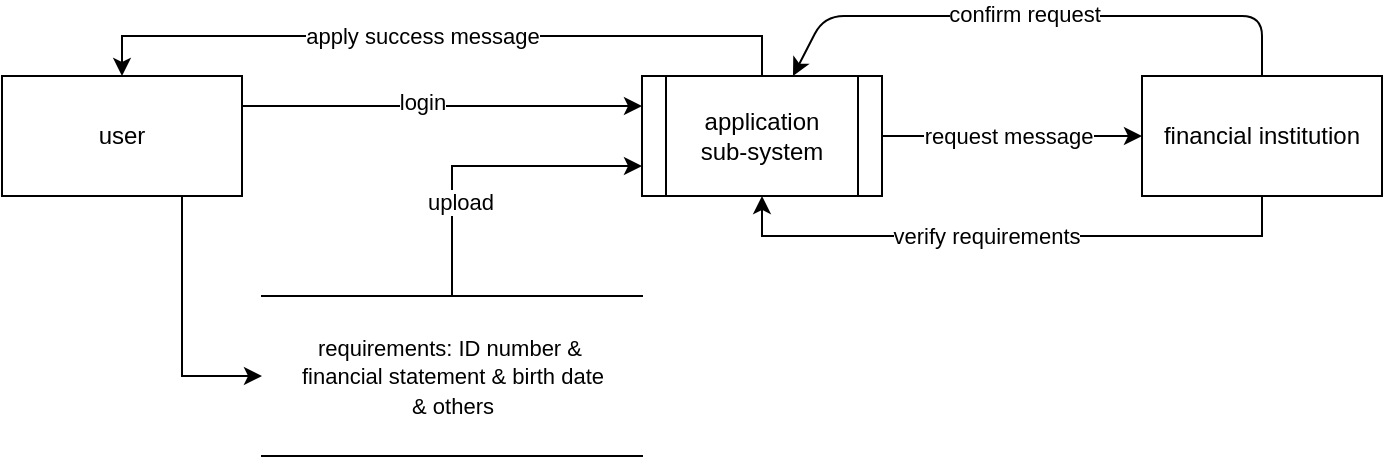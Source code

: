 <mxfile version="13.2.1" type="device"><diagram id="zpTYLuK7R_CrGZ46OZvF" name="Page-1"><mxGraphModel dx="1038" dy="499" grid="1" gridSize="10" guides="1" tooltips="1" connect="1" arrows="1" fold="1" page="1" pageScale="1" pageWidth="827" pageHeight="1169" math="0" shadow="0"><root><mxCell id="0"/><mxCell id="1" parent="0"/><mxCell id="hkZlTrjsCgZ6-f9cygmA-44" style="edgeStyle=orthogonalEdgeStyle;rounded=0;orthogonalLoop=1;jettySize=auto;html=1;exitX=1;exitY=0.5;exitDx=0;exitDy=0;entryX=0;entryY=0.5;entryDx=0;entryDy=0;" parent="1" source="hkZlTrjsCgZ6-f9cygmA-1" target="hkZlTrjsCgZ6-f9cygmA-30" edge="1"><mxGeometry relative="1" as="geometry"/></mxCell><mxCell id="hkZlTrjsCgZ6-f9cygmA-49" value="request message" style="edgeLabel;html=1;align=center;verticalAlign=middle;resizable=0;points=[];" parent="hkZlTrjsCgZ6-f9cygmA-44" vertex="1" connectable="0"><mxGeometry x="-0.307" y="-4" relative="1" as="geometry"><mxPoint x="18" y="-4" as="offset"/></mxGeometry></mxCell><mxCell id="hkZlTrjsCgZ6-f9cygmA-1" value="application &lt;br&gt;sub-system" style="shape=process;whiteSpace=wrap;html=1;backgroundOutline=1;" parent="1" vertex="1"><mxGeometry x="389" y="210" width="120" height="60" as="geometry"/></mxCell><mxCell id="hkZlTrjsCgZ6-f9cygmA-39" style="edgeStyle=orthogonalEdgeStyle;rounded=0;orthogonalLoop=1;jettySize=auto;html=1;exitX=0.75;exitY=1;exitDx=0;exitDy=0;entryX=0;entryY=0.5;entryDx=0;entryDy=0;" parent="1" source="hkZlTrjsCgZ6-f9cygmA-3" target="hkZlTrjsCgZ6-f9cygmA-31" edge="1"><mxGeometry relative="1" as="geometry"/></mxCell><mxCell id="hkZlTrjsCgZ6-f9cygmA-3" value="user" style="rounded=0;whiteSpace=wrap;html=1;" parent="1" vertex="1"><mxGeometry x="69" y="210" width="120" height="60" as="geometry"/></mxCell><mxCell id="hkZlTrjsCgZ6-f9cygmA-5" value="" style="endArrow=classic;html=1;exitX=1;exitY=0.25;exitDx=0;exitDy=0;entryX=0;entryY=0.25;entryDx=0;entryDy=0;" parent="1" source="hkZlTrjsCgZ6-f9cygmA-3" target="hkZlTrjsCgZ6-f9cygmA-1" edge="1"><mxGeometry width="50" height="50" relative="1" as="geometry"><mxPoint x="229" y="180" as="sourcePoint"/><mxPoint x="279" y="130" as="targetPoint"/></mxGeometry></mxCell><mxCell id="hkZlTrjsCgZ6-f9cygmA-6" value="login" style="edgeLabel;html=1;align=center;verticalAlign=middle;resizable=0;points=[];" parent="hkZlTrjsCgZ6-f9cygmA-5" vertex="1" connectable="0"><mxGeometry x="-0.451" y="2" relative="1" as="geometry"><mxPoint x="35" as="offset"/></mxGeometry></mxCell><mxCell id="hkZlTrjsCgZ6-f9cygmA-47" style="edgeStyle=orthogonalEdgeStyle;rounded=0;orthogonalLoop=1;jettySize=auto;html=1;exitX=0.5;exitY=1;exitDx=0;exitDy=0;" parent="1" source="hkZlTrjsCgZ6-f9cygmA-30" target="hkZlTrjsCgZ6-f9cygmA-1" edge="1"><mxGeometry relative="1" as="geometry"><Array as="points"><mxPoint x="699" y="290"/><mxPoint x="449" y="290"/></Array></mxGeometry></mxCell><mxCell id="hkZlTrjsCgZ6-f9cygmA-48" value="verify requirements" style="edgeLabel;html=1;align=center;verticalAlign=middle;resizable=0;points=[];" parent="hkZlTrjsCgZ6-f9cygmA-47" vertex="1" connectable="0"><mxGeometry x="-0.009" y="-2" relative="1" as="geometry"><mxPoint x="-15" y="2" as="offset"/></mxGeometry></mxCell><mxCell id="hkZlTrjsCgZ6-f9cygmA-50" style="edgeStyle=orthogonalEdgeStyle;rounded=0;orthogonalLoop=1;jettySize=auto;html=1;exitX=0.5;exitY=0;exitDx=0;exitDy=0;entryX=0.5;entryY=0;entryDx=0;entryDy=0;" parent="1" source="hkZlTrjsCgZ6-f9cygmA-1" target="hkZlTrjsCgZ6-f9cygmA-3" edge="1"><mxGeometry relative="1" as="geometry"/></mxCell><mxCell id="hkZlTrjsCgZ6-f9cygmA-53" value="apply success message" style="edgeLabel;html=1;align=center;verticalAlign=middle;resizable=0;points=[];" parent="hkZlTrjsCgZ6-f9cygmA-50" vertex="1" connectable="0"><mxGeometry x="0.091" relative="1" as="geometry"><mxPoint x="6" as="offset"/></mxGeometry></mxCell><mxCell id="hkZlTrjsCgZ6-f9cygmA-30" value="financial institution" style="rounded=0;whiteSpace=wrap;html=1;" parent="1" vertex="1"><mxGeometry x="639" y="210" width="120" height="60" as="geometry"/></mxCell><mxCell id="hkZlTrjsCgZ6-f9cygmA-41" value="" style="edgeStyle=orthogonalEdgeStyle;rounded=0;orthogonalLoop=1;jettySize=auto;html=1;entryX=0;entryY=0.75;entryDx=0;entryDy=0;" parent="1" source="hkZlTrjsCgZ6-f9cygmA-31" target="hkZlTrjsCgZ6-f9cygmA-1" edge="1"><mxGeometry relative="1" as="geometry"><mxPoint x="469" y="360" as="targetPoint"/></mxGeometry></mxCell><mxCell id="hkZlTrjsCgZ6-f9cygmA-46" value="upload" style="edgeLabel;html=1;align=center;verticalAlign=middle;resizable=0;points=[];" parent="hkZlTrjsCgZ6-f9cygmA-41" vertex="1" connectable="0"><mxGeometry x="-0.41" y="-4" relative="1" as="geometry"><mxPoint as="offset"/></mxGeometry></mxCell><mxCell id="hkZlTrjsCgZ6-f9cygmA-31" value="&lt;span style=&quot;font-size: 11px ; background-color: rgb(255 , 255 , 255)&quot;&gt;requirements: ID number &amp;amp;&amp;nbsp;&lt;/span&gt;&lt;br style=&quot;font-size: 11px&quot;&gt;&lt;span style=&quot;font-size: 11px ; background-color: rgb(255 , 255 , 255)&quot;&gt;financial statement &amp;amp; birth date&lt;/span&gt;&lt;br style=&quot;font-size: 11px&quot;&gt;&lt;span style=&quot;font-size: 11px ; background-color: rgb(255 , 255 , 255)&quot;&gt;&amp;amp; others&lt;/span&gt;" style="html=1;dashed=0;whitespace=wrap;shape=partialRectangle;right=0;left=0;" parent="1" vertex="1"><mxGeometry x="199" y="320" width="190" height="80" as="geometry"/></mxCell><mxCell id="rm-F48H_ZxzDA16EUq3x-1" value="" style="endArrow=classic;html=1;" edge="1" parent="1" source="hkZlTrjsCgZ6-f9cygmA-30" target="hkZlTrjsCgZ6-f9cygmA-1"><mxGeometry width="50" height="50" relative="1" as="geometry"><mxPoint x="590" y="140" as="sourcePoint"/><mxPoint x="530" y="160" as="targetPoint"/><Array as="points"><mxPoint x="699" y="180"/><mxPoint x="480" y="180"/></Array></mxGeometry></mxCell><mxCell id="rm-F48H_ZxzDA16EUq3x-2" value="confirm request" style="edgeLabel;html=1;align=center;verticalAlign=middle;resizable=0;points=[];" vertex="1" connectable="0" parent="rm-F48H_ZxzDA16EUq3x-1"><mxGeometry x="0.293" y="-1" relative="1" as="geometry"><mxPoint x="34" as="offset"/></mxGeometry></mxCell></root></mxGraphModel></diagram></mxfile>